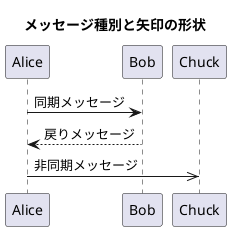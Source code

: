 @startuml{plantuml_seq_arrow.png}
    title メッセージ種別と矢印の形状
    Alice -> Bob: 同期メッセージ
    Alice <-- Bob: 戻りメッセージ
    Alice ->> Chuck: 非同期メッセージ
@enduml
